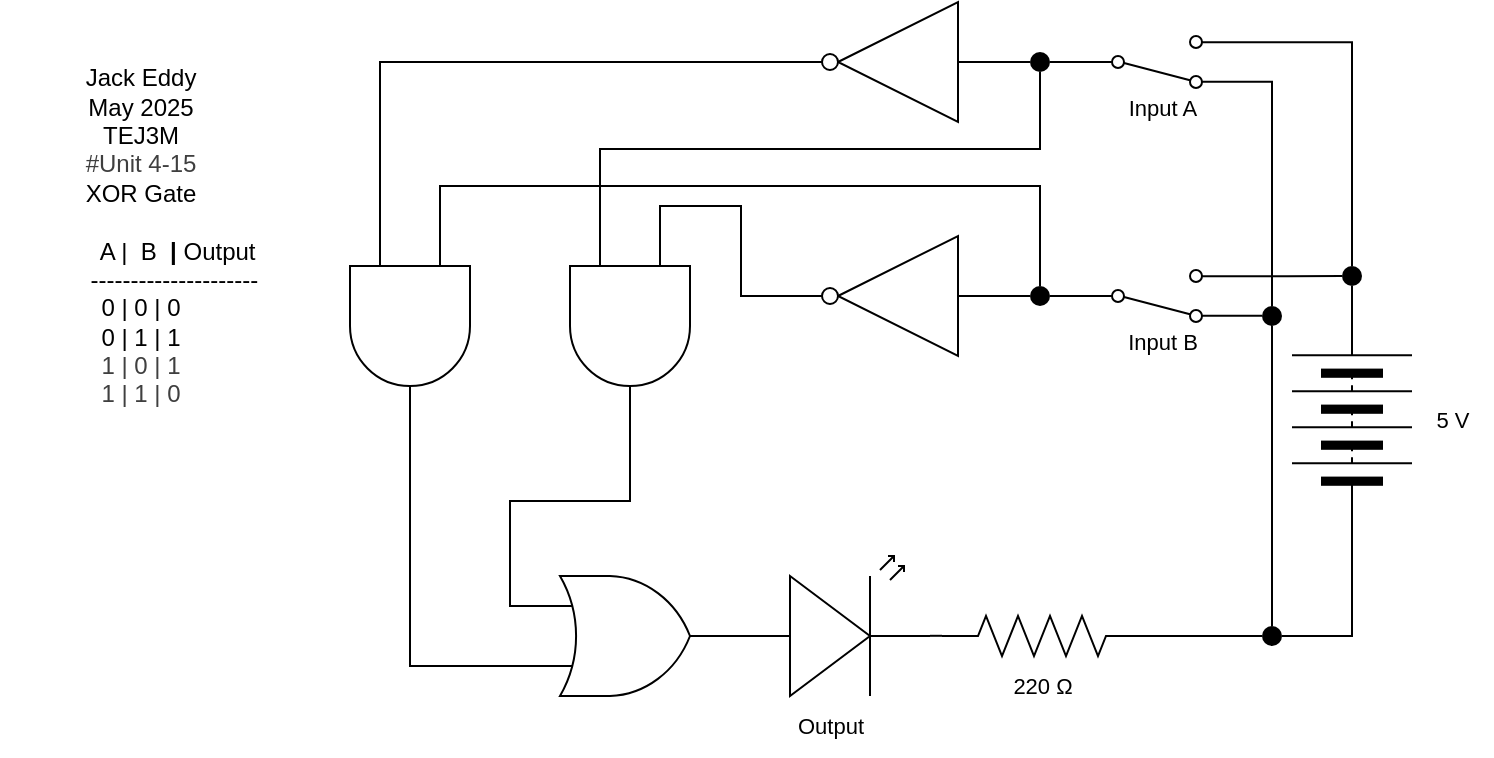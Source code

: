 <mxfile>
    <diagram id="-g4X4wVMa6haGz7KV1tF" name="Page-1">
        <mxGraphModel dx="1282" dy="594" grid="1" gridSize="10" guides="1" tooltips="1" connect="1" arrows="1" fold="1" page="1" pageScale="1" pageWidth="827" pageHeight="1169" math="0" shadow="0">
            <root>
                <mxCell id="0"/>
                <mxCell id="1" parent="0"/>
                <mxCell id="2" style="edgeStyle=orthogonalEdgeStyle;shape=connector;rounded=0;html=1;exitX=1;exitY=0.12;exitDx=0;exitDy=0;entryX=0.5;entryY=0;entryDx=0;entryDy=0;strokeColor=default;align=center;verticalAlign=middle;fontFamily=Helvetica;fontSize=11;fontColor=default;labelBackgroundColor=default;endArrow=none;endFill=0;" parent="1" source="3" target="16" edge="1">
                    <mxGeometry relative="1" as="geometry"/>
                </mxCell>
                <mxCell id="35" style="edgeStyle=orthogonalEdgeStyle;shape=connector;rounded=0;html=1;exitX=0;exitY=0.5;exitDx=0;exitDy=0;entryX=1;entryY=0.5;entryDx=0;entryDy=0;strokeColor=default;align=center;verticalAlign=middle;fontFamily=Helvetica;fontSize=11;fontColor=default;labelBackgroundColor=default;endArrow=none;endFill=0;" parent="1" source="3" target="33" edge="1">
                    <mxGeometry relative="1" as="geometry"/>
                </mxCell>
                <mxCell id="3" value="" style="html=1;shape=mxgraph.electrical.electro-mechanical.twoWaySwitch;aspect=fixed;elSwitchState=2;flipH=0;rotation=0;flipV=1;" parent="1" vertex="1">
                    <mxGeometry x="566" y="55" width="75" height="26" as="geometry"/>
                </mxCell>
                <mxCell id="4" style="edgeStyle=orthogonalEdgeStyle;shape=connector;rounded=0;html=1;exitX=1;exitY=0.88;exitDx=0;exitDy=0;entryX=0;entryY=0.5;entryDx=0;entryDy=0;strokeColor=default;align=center;verticalAlign=middle;fontFamily=Helvetica;fontSize=11;fontColor=default;labelBackgroundColor=default;endArrow=none;endFill=0;" parent="1" source="6" target="14" edge="1">
                    <mxGeometry relative="1" as="geometry"/>
                </mxCell>
                <mxCell id="5" style="edgeStyle=orthogonalEdgeStyle;shape=connector;rounded=0;html=1;exitX=1;exitY=0.12;exitDx=0;exitDy=0;entryX=0;entryY=0.5;entryDx=0;entryDy=0;strokeColor=default;align=center;verticalAlign=middle;fontFamily=Helvetica;fontSize=11;fontColor=default;labelBackgroundColor=default;endArrow=none;endFill=0;" parent="1" source="6" target="16" edge="1">
                    <mxGeometry relative="1" as="geometry"/>
                </mxCell>
                <mxCell id="44" style="edgeStyle=orthogonalEdgeStyle;shape=connector;rounded=0;html=1;exitX=0;exitY=0.5;exitDx=0;exitDy=0;entryX=1;entryY=0.5;entryDx=0;entryDy=0;strokeColor=default;align=center;verticalAlign=middle;fontFamily=Helvetica;fontSize=11;fontColor=default;labelBackgroundColor=default;endArrow=none;endFill=0;" parent="1" source="6" target="43" edge="1">
                    <mxGeometry relative="1" as="geometry"/>
                </mxCell>
                <mxCell id="6" value="" style="html=1;shape=mxgraph.electrical.electro-mechanical.twoWaySwitch;aspect=fixed;elSwitchState=2;flipH=0;rotation=0;flipV=1;" parent="1" vertex="1">
                    <mxGeometry x="566" y="172" width="75" height="26" as="geometry"/>
                </mxCell>
                <mxCell id="7" value="" style="verticalLabelPosition=bottom;shadow=0;dashed=0;align=center;html=1;verticalAlign=top;shape=mxgraph.electrical.opto_electronics.led_2;pointerEvents=1;fontFamily=Helvetica;fontSize=11;fontColor=default;labelBackgroundColor=default;" parent="1" vertex="1">
                    <mxGeometry x="390" y="315" width="100" height="70" as="geometry"/>
                </mxCell>
                <mxCell id="8" style="edgeStyle=orthogonalEdgeStyle;shape=connector;rounded=0;html=1;exitX=1;exitY=0.5;exitDx=0;exitDy=0;exitPerimeter=0;entryX=0;entryY=0.5;entryDx=0;entryDy=0;strokeColor=default;align=center;verticalAlign=middle;fontFamily=Helvetica;fontSize=11;fontColor=default;labelBackgroundColor=default;endArrow=none;endFill=0;" parent="1" source="9" target="12" edge="1">
                    <mxGeometry relative="1" as="geometry"/>
                </mxCell>
                <mxCell id="9" value="" style="pointerEvents=1;verticalLabelPosition=bottom;shadow=0;dashed=0;align=center;html=1;verticalAlign=top;shape=mxgraph.electrical.resistors.resistor_2;fontFamily=Helvetica;fontSize=11;fontColor=default;labelBackgroundColor=default;" parent="1" vertex="1">
                    <mxGeometry x="496" y="345" width="100" height="20" as="geometry"/>
                </mxCell>
                <mxCell id="10" style="edgeStyle=orthogonalEdgeStyle;shape=connector;rounded=0;html=1;exitX=1;exitY=0.57;exitDx=0;exitDy=0;exitPerimeter=0;entryX=0;entryY=0.5;entryDx=0;entryDy=0;entryPerimeter=0;strokeColor=default;align=center;verticalAlign=middle;fontFamily=Helvetica;fontSize=11;fontColor=default;labelBackgroundColor=default;endArrow=none;endFill=0;" parent="1" source="7" target="9" edge="1">
                    <mxGeometry relative="1" as="geometry"/>
                </mxCell>
                <mxCell id="11" style="edgeStyle=orthogonalEdgeStyle;shape=connector;rounded=0;html=1;exitX=0.5;exitY=0;exitDx=0;exitDy=0;entryX=0.5;entryY=1;entryDx=0;entryDy=0;strokeColor=default;align=center;verticalAlign=middle;fontFamily=Helvetica;fontSize=11;fontColor=default;labelBackgroundColor=default;endArrow=none;endFill=0;" parent="1" source="12" target="14" edge="1">
                    <mxGeometry relative="1" as="geometry"/>
                </mxCell>
                <mxCell id="12" value="" style="shape=ellipse;fillColor=light-dark(#000000, #51a8ff);strokeColor=none;html=1;sketch=0;fontFamily=Helvetica;fontSize=11;fontColor=default;labelBackgroundColor=default;" parent="1" vertex="1">
                    <mxGeometry x="656" y="350" width="10" height="10" as="geometry"/>
                </mxCell>
                <mxCell id="13" style="edgeStyle=orthogonalEdgeStyle;shape=connector;rounded=0;html=1;exitX=0.5;exitY=0;exitDx=0;exitDy=0;entryX=1;entryY=0.88;entryDx=0;entryDy=0;strokeColor=default;align=center;verticalAlign=middle;fontFamily=Helvetica;fontSize=11;fontColor=default;labelBackgroundColor=default;endArrow=none;endFill=0;" parent="1" source="14" target="3" edge="1">
                    <mxGeometry relative="1" as="geometry"/>
                </mxCell>
                <mxCell id="14" value="" style="shape=ellipse;fillColor=light-dark(#000000, #51a8ff);strokeColor=none;html=1;sketch=0;fontFamily=Helvetica;fontSize=11;fontColor=default;labelBackgroundColor=default;" parent="1" vertex="1">
                    <mxGeometry x="656" y="190" width="10" height="10" as="geometry"/>
                </mxCell>
                <mxCell id="15" style="edgeStyle=orthogonalEdgeStyle;shape=connector;rounded=0;html=1;exitX=0.5;exitY=1;exitDx=0;exitDy=0;entryX=1;entryY=0.5;entryDx=0;entryDy=0;strokeColor=default;align=center;verticalAlign=middle;fontFamily=Helvetica;fontSize=11;fontColor=default;labelBackgroundColor=default;endArrow=none;endFill=0;" parent="1" source="16" target="18" edge="1">
                    <mxGeometry relative="1" as="geometry"/>
                </mxCell>
                <mxCell id="16" value="" style="shape=ellipse;fillColor=light-dark(#000000, #51a8ff);strokeColor=none;html=1;sketch=0;fontFamily=Helvetica;fontSize=11;fontColor=default;labelBackgroundColor=default;" parent="1" vertex="1">
                    <mxGeometry x="696" y="170" width="10" height="10" as="geometry"/>
                </mxCell>
                <mxCell id="17" style="edgeStyle=orthogonalEdgeStyle;shape=connector;rounded=0;html=1;exitX=0;exitY=0.5;exitDx=0;exitDy=0;entryX=1;entryY=0.5;entryDx=0;entryDy=0;strokeColor=default;align=center;verticalAlign=middle;fontFamily=Helvetica;fontSize=11;fontColor=default;labelBackgroundColor=default;endArrow=none;endFill=0;" parent="1" source="18" target="12" edge="1">
                    <mxGeometry relative="1" as="geometry"/>
                </mxCell>
                <mxCell id="18" value="" style="pointerEvents=1;verticalLabelPosition=bottom;shadow=0;dashed=0;align=center;html=1;verticalAlign=top;shape=mxgraph.electrical.miscellaneous.batteryStack;rotation=-90;" parent="1" vertex="1">
                    <mxGeometry x="651" y="217" width="100" height="60" as="geometry"/>
                </mxCell>
                <mxCell id="19" value="5 V" style="text;html=1;align=center;verticalAlign=middle;resizable=0;points=[];autosize=1;strokeColor=none;fillColor=none;fontFamily=Helvetica;fontSize=11;fontColor=default;labelBackgroundColor=default;" parent="1" vertex="1">
                    <mxGeometry x="731" y="232" width="40" height="30" as="geometry"/>
                </mxCell>
                <mxCell id="20" value="220 Ω" style="text;html=1;align=center;verticalAlign=middle;resizable=0;points=[];autosize=1;strokeColor=none;fillColor=none;fontFamily=Helvetica;fontSize=11;fontColor=default;labelBackgroundColor=default;" parent="1" vertex="1">
                    <mxGeometry x="521" y="365" width="50" height="30" as="geometry"/>
                </mxCell>
                <mxCell id="21" value="Input A" style="text;html=1;align=center;verticalAlign=middle;resizable=0;points=[];autosize=1;strokeColor=none;fillColor=none;fontFamily=Helvetica;fontSize=11;fontColor=default;labelBackgroundColor=default;" parent="1" vertex="1">
                    <mxGeometry x="576" y="76" width="60" height="30" as="geometry"/>
                </mxCell>
                <mxCell id="22" value="Input B" style="text;html=1;align=center;verticalAlign=middle;resizable=0;points=[];autosize=1;strokeColor=none;fillColor=none;fontFamily=Helvetica;fontSize=11;fontColor=default;labelBackgroundColor=default;" parent="1" vertex="1">
                    <mxGeometry x="576" y="193" width="60" height="30" as="geometry"/>
                </mxCell>
                <mxCell id="23" value="Output" style="text;html=1;align=center;verticalAlign=middle;resizable=0;points=[];autosize=1;strokeColor=none;fillColor=none;fontFamily=Helvetica;fontSize=11;fontColor=default;labelBackgroundColor=default;" parent="1" vertex="1">
                    <mxGeometry x="410" y="385" width="60" height="30" as="geometry"/>
                </mxCell>
                <mxCell id="24" value="Jack Eddy&lt;div&gt;&lt;font color=&quot;#000000&quot;&gt;May 2025&lt;br&gt;&lt;/font&gt;&lt;div&gt;&lt;span style=&quot;background-color: transparent;&quot;&gt;TEJ3M&lt;/span&gt;&lt;/div&gt;&lt;/div&gt;&lt;div&gt;&lt;div style=&quot;color: rgb(63, 63, 63);&quot;&gt;#Unit 4-15&lt;/div&gt;&lt;/div&gt;&lt;div&gt;XOR Gate&lt;/div&gt;&lt;div&gt;&lt;br&gt;&lt;/div&gt;&lt;div&gt;&amp;nbsp; &amp;nbsp; &amp;nbsp; &amp;nbsp; &amp;nbsp; &amp;nbsp;A |&amp;nbsp; B&amp;nbsp;&amp;nbsp;&lt;b&gt;|&lt;/b&gt; Output&lt;/div&gt;&lt;div&gt;&amp;nbsp; &amp;nbsp; &amp;nbsp; &amp;nbsp; &amp;nbsp; -------&lt;span style=&quot;background-color: transparent;&quot;&gt;--------------&lt;/span&gt;&lt;/div&gt;&lt;div&gt;0 | 0 | 0&lt;/div&gt;&lt;div&gt;0 | 1 | 1&lt;/div&gt;&lt;div&gt;&lt;div style=&quot;color: rgb(63, 63, 63); scrollbar-color: rgb(226, 226, 226) rgb(251, 251, 251);&quot;&gt;1 | 0 | 1&lt;/div&gt;&lt;div style=&quot;color: rgb(63, 63, 63); scrollbar-color: rgb(226, 226, 226) rgb(251, 251, 251);&quot;&gt;1 | 1 | 0&lt;/div&gt;&lt;/div&gt;" style="text;html=1;align=center;verticalAlign=middle;resizable=0;points=[];autosize=1;strokeColor=none;fillColor=none;" parent="1" vertex="1">
                    <mxGeometry x="25" y="60" width="140" height="190" as="geometry"/>
                </mxCell>
                <mxCell id="37" style="edgeStyle=orthogonalEdgeStyle;shape=connector;rounded=0;html=1;exitX=0;exitY=0.5;exitDx=0;exitDy=0;exitPerimeter=0;entryX=0;entryY=0.5;entryDx=0;entryDy=0;strokeColor=default;align=center;verticalAlign=middle;fontFamily=Helvetica;fontSize=11;fontColor=default;labelBackgroundColor=default;endArrow=none;endFill=0;" parent="1" source="25" target="33" edge="1">
                    <mxGeometry relative="1" as="geometry"/>
                </mxCell>
                <mxCell id="25" value="" style="verticalLabelPosition=bottom;shadow=0;dashed=0;align=center;html=1;verticalAlign=top;shape=mxgraph.electrical.logic_gates.inverter_2;fontFamily=Helvetica;fontSize=11;fontColor=default;labelBackgroundColor=default;rotation=-180;" parent="1" vertex="1">
                    <mxGeometry x="421" y="38" width="100" height="60" as="geometry"/>
                </mxCell>
                <mxCell id="28" value="" style="verticalLabelPosition=bottom;shadow=0;dashed=0;align=center;html=1;verticalAlign=top;shape=mxgraph.electrical.logic_gates.logic_gate;operation=or;rotation=0;" parent="1" vertex="1">
                    <mxGeometry x="290" y="325" width="100" height="60" as="geometry"/>
                </mxCell>
                <mxCell id="32" style="edgeStyle=orthogonalEdgeStyle;shape=connector;rounded=0;html=1;exitX=1;exitY=0.5;exitDx=0;exitDy=0;exitPerimeter=0;entryX=0;entryY=0.57;entryDx=0;entryDy=0;entryPerimeter=0;strokeColor=default;align=center;verticalAlign=middle;fontFamily=Helvetica;fontSize=11;fontColor=default;labelBackgroundColor=default;endArrow=none;endFill=0;" parent="1" source="28" target="7" edge="1">
                    <mxGeometry relative="1" as="geometry"/>
                </mxCell>
                <mxCell id="33" value="" style="shape=ellipse;fillColor=light-dark(#000000, #51a8ff);strokeColor=none;html=1;sketch=0;fontFamily=Helvetica;fontSize=11;fontColor=default;labelBackgroundColor=default;" parent="1" vertex="1">
                    <mxGeometry x="540" y="63" width="10" height="10" as="geometry"/>
                </mxCell>
                <mxCell id="38" value="" style="verticalLabelPosition=bottom;shadow=0;dashed=0;align=center;html=1;verticalAlign=top;shape=mxgraph.electrical.logic_gates.logic_gate;operation=and;fontFamily=Helvetica;fontSize=11;fontColor=default;labelBackgroundColor=default;rotation=90;" parent="1" vertex="1">
                    <mxGeometry x="290" y="170" width="100" height="60" as="geometry"/>
                </mxCell>
                <mxCell id="39" value="" style="verticalLabelPosition=bottom;shadow=0;dashed=0;align=center;html=1;verticalAlign=top;shape=mxgraph.electrical.logic_gates.logic_gate;operation=and;fontFamily=Helvetica;fontSize=11;fontColor=default;labelBackgroundColor=default;rotation=90;" parent="1" vertex="1">
                    <mxGeometry x="180" y="170" width="100" height="60" as="geometry"/>
                </mxCell>
                <mxCell id="40" style="edgeStyle=orthogonalEdgeStyle;shape=connector;rounded=0;html=1;exitX=0.5;exitY=1;exitDx=0;exitDy=0;entryX=0;entryY=0.75;entryDx=0;entryDy=0;entryPerimeter=0;strokeColor=default;align=center;verticalAlign=middle;fontFamily=Helvetica;fontSize=11;fontColor=default;labelBackgroundColor=default;endArrow=none;endFill=0;" parent="1" source="33" target="38" edge="1">
                    <mxGeometry relative="1" as="geometry"/>
                </mxCell>
                <mxCell id="41" style="edgeStyle=orthogonalEdgeStyle;shape=connector;rounded=0;html=1;exitX=0;exitY=0.5;exitDx=0;exitDy=0;exitPerimeter=0;entryX=0;entryY=0.5;entryDx=0;entryDy=0;strokeColor=default;align=center;verticalAlign=middle;fontFamily=Helvetica;fontSize=11;fontColor=default;labelBackgroundColor=default;endArrow=none;endFill=0;" parent="1" source="42" target="43" edge="1">
                    <mxGeometry relative="1" as="geometry"/>
                </mxCell>
                <mxCell id="42" value="" style="verticalLabelPosition=bottom;shadow=0;dashed=0;align=center;html=1;verticalAlign=top;shape=mxgraph.electrical.logic_gates.inverter_2;fontFamily=Helvetica;fontSize=11;fontColor=default;labelBackgroundColor=default;rotation=-180;" parent="1" vertex="1">
                    <mxGeometry x="421" y="155" width="100" height="60" as="geometry"/>
                </mxCell>
                <mxCell id="43" value="" style="shape=ellipse;fillColor=light-dark(#000000, #51a8ff);strokeColor=none;html=1;sketch=0;fontFamily=Helvetica;fontSize=11;fontColor=default;labelBackgroundColor=default;" parent="1" vertex="1">
                    <mxGeometry x="540" y="180" width="10" height="10" as="geometry"/>
                </mxCell>
                <mxCell id="45" style="edgeStyle=orthogonalEdgeStyle;shape=connector;rounded=0;html=1;exitX=1;exitY=0.5;exitDx=0;exitDy=0;exitPerimeter=0;entryX=0;entryY=0.25;entryDx=0;entryDy=0;entryPerimeter=0;strokeColor=default;align=center;verticalAlign=middle;fontFamily=Helvetica;fontSize=11;fontColor=default;labelBackgroundColor=default;endArrow=none;endFill=0;" parent="1" source="42" target="38" edge="1">
                    <mxGeometry relative="1" as="geometry"/>
                </mxCell>
                <mxCell id="46" style="edgeStyle=orthogonalEdgeStyle;shape=connector;rounded=0;html=1;exitX=0.5;exitY=0;exitDx=0;exitDy=0;entryX=0;entryY=0.25;entryDx=0;entryDy=0;entryPerimeter=0;strokeColor=default;align=center;verticalAlign=middle;fontFamily=Helvetica;fontSize=11;fontColor=default;labelBackgroundColor=default;endArrow=none;endFill=0;" parent="1" source="43" target="39" edge="1">
                    <mxGeometry relative="1" as="geometry">
                        <Array as="points">
                            <mxPoint x="545" y="130"/>
                            <mxPoint x="245" y="130"/>
                        </Array>
                    </mxGeometry>
                </mxCell>
                <mxCell id="47" style="edgeStyle=orthogonalEdgeStyle;shape=connector;rounded=0;html=1;exitX=1;exitY=0.5;exitDx=0;exitDy=0;exitPerimeter=0;entryX=0;entryY=0.75;entryDx=0;entryDy=0;entryPerimeter=0;strokeColor=default;align=center;verticalAlign=middle;fontFamily=Helvetica;fontSize=11;fontColor=default;labelBackgroundColor=default;endArrow=none;endFill=0;" parent="1" source="25" target="39" edge="1">
                    <mxGeometry relative="1" as="geometry"/>
                </mxCell>
                <mxCell id="48" style="edgeStyle=orthogonalEdgeStyle;shape=connector;rounded=0;html=1;exitX=1;exitY=0.5;exitDx=0;exitDy=0;exitPerimeter=0;entryX=0;entryY=0.25;entryDx=0;entryDy=0;entryPerimeter=0;strokeColor=default;align=center;verticalAlign=middle;fontFamily=Helvetica;fontSize=11;fontColor=default;labelBackgroundColor=default;endArrow=none;endFill=0;" parent="1" source="38" target="28" edge="1">
                    <mxGeometry relative="1" as="geometry"/>
                </mxCell>
                <mxCell id="49" style="edgeStyle=orthogonalEdgeStyle;shape=connector;rounded=0;html=1;exitX=1;exitY=0.5;exitDx=0;exitDy=0;exitPerimeter=0;entryX=0;entryY=0.75;entryDx=0;entryDy=0;entryPerimeter=0;strokeColor=default;align=center;verticalAlign=middle;fontFamily=Helvetica;fontSize=11;fontColor=default;labelBackgroundColor=default;endArrow=none;endFill=0;" parent="1" source="39" target="28" edge="1">
                    <mxGeometry relative="1" as="geometry"/>
                </mxCell>
            </root>
        </mxGraphModel>
    </diagram>
</mxfile>